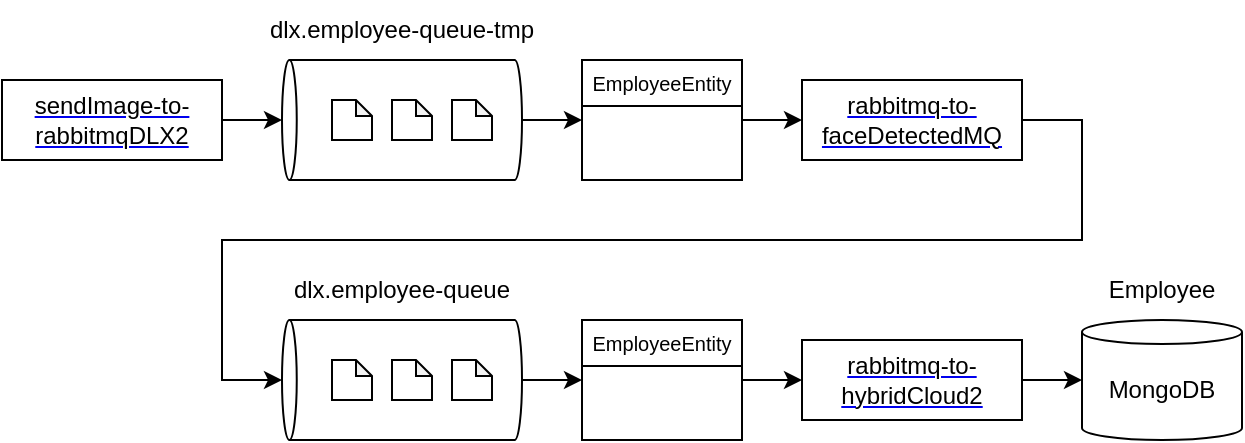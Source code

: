 <mxfile version="18.0.3" type="github">
  <diagram id="R2lEEEUBdFMjLlhIrx00" name="Page-1">
    <mxGraphModel dx="1182" dy="763" grid="1" gridSize="10" guides="1" tooltips="1" connect="1" arrows="1" fold="1" page="1" pageScale="1" pageWidth="850" pageHeight="1100" math="0" shadow="0" extFonts="Permanent Marker^https://fonts.googleapis.com/css?family=Permanent+Marker">
      <root>
        <mxCell id="0" />
        <mxCell id="1" parent="0" />
        <mxCell id="C2kHwnKx9TWG-dQDNKI_-4" style="edgeStyle=orthogonalEdgeStyle;rounded=0;orthogonalLoop=1;jettySize=auto;html=1;exitX=1;exitY=0.5;exitDx=0;exitDy=0;entryX=0.5;entryY=0;entryDx=0;entryDy=0;entryPerimeter=0;" parent="1" source="C2kHwnKx9TWG-dQDNKI_-3" target="C2kHwnKx9TWG-dQDNKI_-1" edge="1">
          <mxGeometry relative="1" as="geometry" />
        </mxCell>
        <mxCell id="C2kHwnKx9TWG-dQDNKI_-3" value="" style="rounded=0;whiteSpace=wrap;html=1;" parent="1" vertex="1">
          <mxGeometry x="40" y="170" width="110" height="40" as="geometry" />
        </mxCell>
        <mxCell id="C2kHwnKx9TWG-dQDNKI_-12" style="edgeStyle=orthogonalEdgeStyle;rounded=0;orthogonalLoop=1;jettySize=auto;html=1;exitX=0.5;exitY=1;exitDx=0;exitDy=0;exitPerimeter=0;entryX=0;entryY=0.5;entryDx=0;entryDy=0;fontSize=10;" parent="1" source="C2kHwnKx9TWG-dQDNKI_-1" target="C2kHwnKx9TWG-dQDNKI_-11" edge="1">
          <mxGeometry relative="1" as="geometry" />
        </mxCell>
        <mxCell id="C2kHwnKx9TWG-dQDNKI_-1" value="" style="shape=cylinder3;whiteSpace=wrap;html=1;boundedLbl=1;backgroundOutline=1;size=3.687;rotation=-90;" parent="1" vertex="1">
          <mxGeometry x="210" y="130" width="60" height="120" as="geometry" />
        </mxCell>
        <mxCell id="C2kHwnKx9TWG-dQDNKI_-2" value="&lt;a class=&quot;js-navigation-open Link--primary&quot; title=&quot;sendImage-to-rabbitmqDLX2&quot; href=&quot;https://github.com/developer-onizuka/rabbitMQ_KEDA_Csharp2/tree/main/sendImage-to-rabbitmqDLX2&quot; style=&quot;box-sizing: border-box ; background-color: rgb(255 , 255 , 255) ; transition: 80ms cubic-bezier(0.33 , 1 , 0.68 , 1) 0s , 0s ease 0s , 0s ease 0s , 0s ease 0s ; font-family: , &amp;#34;blinkmacsystemfont&amp;#34; , &amp;#34;segoe ui&amp;#34; , &amp;#34;helvetica&amp;#34; , &amp;#34;arial&amp;#34; , sans-serif , &amp;#34;apple color emoji&amp;#34; , &amp;#34;segoe ui emoji&amp;#34;&quot;&gt;&lt;font color=&quot;#000000&quot;&gt;sendImage-to-rabbitmqDLX2&lt;/font&gt;&lt;/a&gt;" style="text;html=1;strokeColor=none;fillColor=none;align=center;verticalAlign=middle;whiteSpace=wrap;rounded=0;" parent="1" vertex="1">
          <mxGeometry x="45" y="175" width="100" height="30" as="geometry" />
        </mxCell>
        <mxCell id="C2kHwnKx9TWG-dQDNKI_-5" value="" style="shape=note;whiteSpace=wrap;html=1;backgroundOutline=1;darkOpacity=0.05;size=8;" parent="1" vertex="1">
          <mxGeometry x="205" y="180" width="20" height="20" as="geometry" />
        </mxCell>
        <mxCell id="C2kHwnKx9TWG-dQDNKI_-8" value="" style="shape=note;whiteSpace=wrap;html=1;backgroundOutline=1;darkOpacity=0.05;size=8;" parent="1" vertex="1">
          <mxGeometry x="235" y="180" width="20" height="20" as="geometry" />
        </mxCell>
        <mxCell id="C2kHwnKx9TWG-dQDNKI_-9" value="" style="shape=note;whiteSpace=wrap;html=1;backgroundOutline=1;darkOpacity=0.05;size=8;" parent="1" vertex="1">
          <mxGeometry x="265" y="180" width="20" height="20" as="geometry" />
        </mxCell>
        <mxCell id="C2kHwnKx9TWG-dQDNKI_-20" style="edgeStyle=orthogonalEdgeStyle;rounded=0;orthogonalLoop=1;jettySize=auto;html=1;exitX=1;exitY=0.5;exitDx=0;exitDy=0;fontSize=12;fontColor=#000000;" parent="1" source="C2kHwnKx9TWG-dQDNKI_-11" edge="1">
          <mxGeometry relative="1" as="geometry">
            <mxPoint x="440" y="190" as="targetPoint" />
          </mxGeometry>
        </mxCell>
        <mxCell id="C2kHwnKx9TWG-dQDNKI_-11" value="EmployeeEntity" style="swimlane;fontStyle=0;fontSize=10;" parent="1" vertex="1">
          <mxGeometry x="330" y="160" width="80" height="60" as="geometry">
            <mxRectangle x="390" y="170" width="120" height="23" as="alternateBounds" />
          </mxGeometry>
        </mxCell>
        <mxCell id="C2kHwnKx9TWG-dQDNKI_-34" style="edgeStyle=orthogonalEdgeStyle;rounded=0;orthogonalLoop=1;jettySize=auto;html=1;exitX=1;exitY=0.5;exitDx=0;exitDy=0;fontSize=12;fontColor=#000000;entryX=0.5;entryY=0;entryDx=0;entryDy=0;entryPerimeter=0;" parent="1" source="C2kHwnKx9TWG-dQDNKI_-15" target="C2kHwnKx9TWG-dQDNKI_-30" edge="1">
          <mxGeometry relative="1" as="geometry">
            <mxPoint x="290" y="320" as="targetPoint" />
            <Array as="points">
              <mxPoint x="580" y="190" />
              <mxPoint x="580" y="250" />
              <mxPoint x="150" y="250" />
              <mxPoint x="150" y="320" />
            </Array>
          </mxGeometry>
        </mxCell>
        <mxCell id="C2kHwnKx9TWG-dQDNKI_-15" value="" style="rounded=0;whiteSpace=wrap;html=1;" parent="1" vertex="1">
          <mxGeometry x="440" y="170" width="110" height="40" as="geometry" />
        </mxCell>
        <mxCell id="C2kHwnKx9TWG-dQDNKI_-16" value="&lt;a class=&quot;js-navigation-open Link--primary&quot; title=&quot;rabbitmq-to-faceDetectedMQ&quot; href=&quot;https://github.com/developer-onizuka/rabbitMQ_KEDA_Csharp2/tree/main/rabbitmq-to-faceDetectedMQ&quot; style=&quot;box-sizing: border-box ; background-color: rgb(255 , 255 , 255) ; transition: 80ms cubic-bezier(0.33 , 1 , 0.68 , 1) 0s , 0s ease 0s , 0s ease 0s , 0s ease 0s ; font-family: , &amp;#34;blinkmacsystemfont&amp;#34; , &amp;#34;segoe ui&amp;#34; , &amp;#34;helvetica&amp;#34; , &amp;#34;arial&amp;#34; , sans-serif , &amp;#34;apple color emoji&amp;#34; , &amp;#34;segoe ui emoji&amp;#34;&quot;&gt;&lt;font color=&quot;#000000&quot; style=&quot;font-size: 12px&quot;&gt;rabbitmq-to-faceDetectedMQ&lt;/font&gt;&lt;/a&gt;" style="text;html=1;strokeColor=none;fillColor=none;align=center;verticalAlign=middle;whiteSpace=wrap;rounded=0;" parent="1" vertex="1">
          <mxGeometry x="445" y="175" width="100" height="30" as="geometry" />
        </mxCell>
        <mxCell id="C2kHwnKx9TWG-dQDNKI_-19" value="dlx.employee-queue-tmp" style="text;html=1;strokeColor=none;fillColor=none;align=center;verticalAlign=middle;whiteSpace=wrap;rounded=0;fontSize=12;fontColor=#000000;" parent="1" vertex="1">
          <mxGeometry x="160" y="130" width="160" height="30" as="geometry" />
        </mxCell>
        <mxCell id="C2kHwnKx9TWG-dQDNKI_-40" style="edgeStyle=orthogonalEdgeStyle;rounded=0;orthogonalLoop=1;jettySize=auto;html=1;exitX=0.5;exitY=1;exitDx=0;exitDy=0;exitPerimeter=0;entryX=0;entryY=0.5;entryDx=0;entryDy=0;fontSize=12;fontColor=#000000;" parent="1" target="C2kHwnKx9TWG-dQDNKI_-38" edge="1">
          <mxGeometry relative="1" as="geometry">
            <mxPoint x="410" y="320" as="sourcePoint" />
          </mxGeometry>
        </mxCell>
        <mxCell id="7e2twPVxO9YFiDqF_idK-2" style="edgeStyle=orthogonalEdgeStyle;rounded=0;orthogonalLoop=1;jettySize=auto;html=1;exitX=0.5;exitY=1;exitDx=0;exitDy=0;exitPerimeter=0;entryX=0;entryY=0.5;entryDx=0;entryDy=0;" edge="1" parent="1" source="C2kHwnKx9TWG-dQDNKI_-30" target="7e2twPVxO9YFiDqF_idK-1">
          <mxGeometry relative="1" as="geometry" />
        </mxCell>
        <mxCell id="C2kHwnKx9TWG-dQDNKI_-30" value="" style="shape=cylinder3;whiteSpace=wrap;html=1;boundedLbl=1;backgroundOutline=1;size=3.687;rotation=-90;" parent="1" vertex="1">
          <mxGeometry x="210" y="260" width="60" height="120" as="geometry" />
        </mxCell>
        <mxCell id="C2kHwnKx9TWG-dQDNKI_-31" value="" style="shape=note;whiteSpace=wrap;html=1;backgroundOutline=1;darkOpacity=0.05;size=8;" parent="1" vertex="1">
          <mxGeometry x="205" y="310" width="20" height="20" as="geometry" />
        </mxCell>
        <mxCell id="C2kHwnKx9TWG-dQDNKI_-32" value="" style="shape=note;whiteSpace=wrap;html=1;backgroundOutline=1;darkOpacity=0.05;size=8;" parent="1" vertex="1">
          <mxGeometry x="235" y="310" width="20" height="20" as="geometry" />
        </mxCell>
        <mxCell id="C2kHwnKx9TWG-dQDNKI_-33" value="" style="shape=note;whiteSpace=wrap;html=1;backgroundOutline=1;darkOpacity=0.05;size=8;" parent="1" vertex="1">
          <mxGeometry x="265" y="310" width="20" height="20" as="geometry" />
        </mxCell>
        <mxCell id="C2kHwnKx9TWG-dQDNKI_-37" value="dlx.employee-queue" style="text;html=1;strokeColor=none;fillColor=none;align=center;verticalAlign=middle;whiteSpace=wrap;rounded=0;fontSize=12;fontColor=#000000;" parent="1" vertex="1">
          <mxGeometry x="160" y="260" width="160" height="30" as="geometry" />
        </mxCell>
        <mxCell id="C2kHwnKx9TWG-dQDNKI_-42" style="edgeStyle=orthogonalEdgeStyle;rounded=0;orthogonalLoop=1;jettySize=auto;html=1;exitX=1;exitY=0.5;exitDx=0;exitDy=0;entryX=0;entryY=0.5;entryDx=0;entryDy=0;entryPerimeter=0;fontSize=12;fontColor=#000000;" parent="1" source="C2kHwnKx9TWG-dQDNKI_-38" target="C2kHwnKx9TWG-dQDNKI_-41" edge="1">
          <mxGeometry relative="1" as="geometry" />
        </mxCell>
        <mxCell id="C2kHwnKx9TWG-dQDNKI_-38" value="" style="rounded=0;whiteSpace=wrap;html=1;" parent="1" vertex="1">
          <mxGeometry x="440" y="300" width="110" height="40" as="geometry" />
        </mxCell>
        <mxCell id="C2kHwnKx9TWG-dQDNKI_-39" value="&lt;a class=&quot;js-navigation-open Link--primary&quot; title=&quot;rabbitmq-to-hybridCloud2&quot; href=&quot;https://github.com/developer-onizuka/rabbitMQ_KEDA_Csharp2/tree/main/rabbitmq-to-hybridCloud2&quot; style=&quot;box-sizing: border-box ; background-color: rgb(255 , 255 , 255) ; transition: 80ms cubic-bezier(0.33 , 1 , 0.68 , 1) 0s , 0s ease 0s , 0s ease 0s , 0s ease 0s ; font-family: , &amp;#34;blinkmacsystemfont&amp;#34; , &amp;#34;segoe ui&amp;#34; , &amp;#34;helvetica&amp;#34; , &amp;#34;arial&amp;#34; , sans-serif , &amp;#34;apple color emoji&amp;#34; , &amp;#34;segoe ui emoji&amp;#34;&quot;&gt;&lt;font color=&quot;#000000&quot; style=&quot;font-size: 12px&quot;&gt;rabbitmq-to-hybridCloud2&lt;/font&gt;&lt;/a&gt;" style="text;html=1;strokeColor=none;fillColor=none;align=center;verticalAlign=middle;whiteSpace=wrap;rounded=0;" parent="1" vertex="1">
          <mxGeometry x="445" y="305" width="100" height="30" as="geometry" />
        </mxCell>
        <mxCell id="C2kHwnKx9TWG-dQDNKI_-41" value="" style="shape=cylinder3;whiteSpace=wrap;html=1;boundedLbl=1;backgroundOutline=1;size=6.026;fontSize=12;fontColor=#000000;" parent="1" vertex="1">
          <mxGeometry x="580" y="290" width="80" height="60" as="geometry" />
        </mxCell>
        <mxCell id="C2kHwnKx9TWG-dQDNKI_-43" value="Employee" style="text;html=1;strokeColor=none;fillColor=none;align=center;verticalAlign=middle;whiteSpace=wrap;rounded=0;fontSize=12;fontColor=#000000;" parent="1" vertex="1">
          <mxGeometry x="590" y="260" width="60" height="30" as="geometry" />
        </mxCell>
        <mxCell id="C2kHwnKx9TWG-dQDNKI_-44" value="MongoDB" style="text;html=1;strokeColor=none;fillColor=none;align=center;verticalAlign=middle;whiteSpace=wrap;rounded=0;fontSize=12;fontColor=#000000;" parent="1" vertex="1">
          <mxGeometry x="590" y="310" width="60" height="30" as="geometry" />
        </mxCell>
        <mxCell id="7e2twPVxO9YFiDqF_idK-1" value="EmployeeEntity" style="swimlane;fontStyle=0;fontSize=10;" vertex="1" parent="1">
          <mxGeometry x="330" y="290" width="80" height="60" as="geometry">
            <mxRectangle x="390" y="170" width="120" height="23" as="alternateBounds" />
          </mxGeometry>
        </mxCell>
      </root>
    </mxGraphModel>
  </diagram>
</mxfile>
